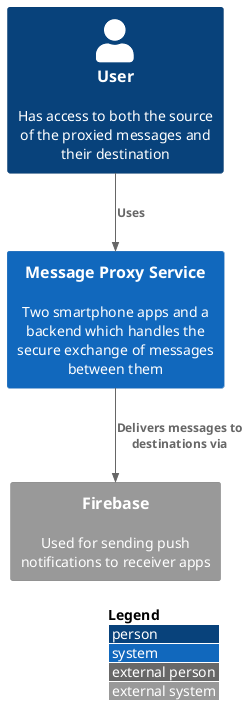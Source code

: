 @startuml C4 System Context
!include <C4/C4_Context>
LAYOUT_WITH_LEGEND()

Person(person, "User", "Has access to both the source of the proxied messages and their destination")
System(proxyService, "Message Proxy Service", "Two smartphone apps and a backend which handles the secure exchange of messages between them")
System_Ext(firebase, "Firebase", "Used for sending push notifications to receiver apps")

Rel(person, proxyService, "Uses")
Rel(proxyService, firebase, "Delivers messages to destinations via")

@enduml